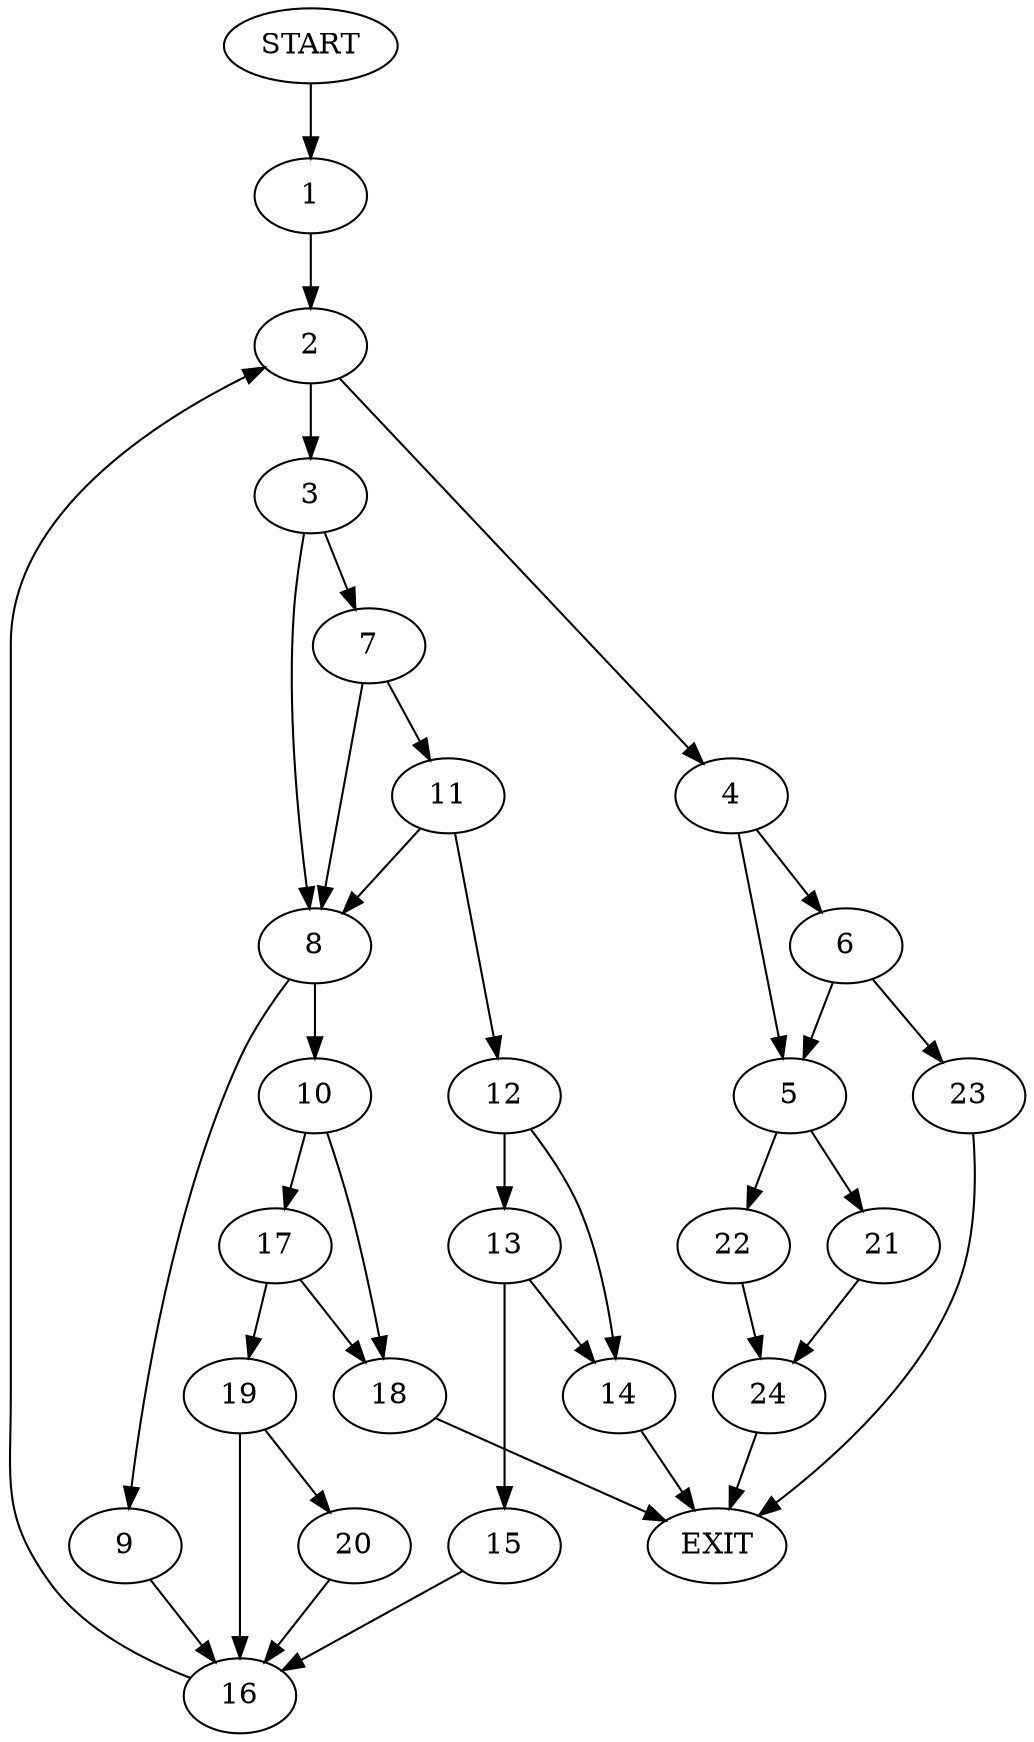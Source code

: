 digraph {
0 [label="START"]
25 [label="EXIT"]
0 -> 1
1 -> 2
2 -> 3
2 -> 4
4 -> 5
4 -> 6
3 -> 7
3 -> 8
8 -> 9
8 -> 10
7 -> 11
7 -> 8
11 -> 12
11 -> 8
12 -> 13
12 -> 14
13 -> 15
13 -> 14
14 -> 25
15 -> 16
16 -> 2
10 -> 17
10 -> 18
9 -> 16
18 -> 25
17 -> 19
17 -> 18
19 -> 16
19 -> 20
20 -> 16
5 -> 21
5 -> 22
6 -> 23
6 -> 5
23 -> 25
21 -> 24
22 -> 24
24 -> 25
}
